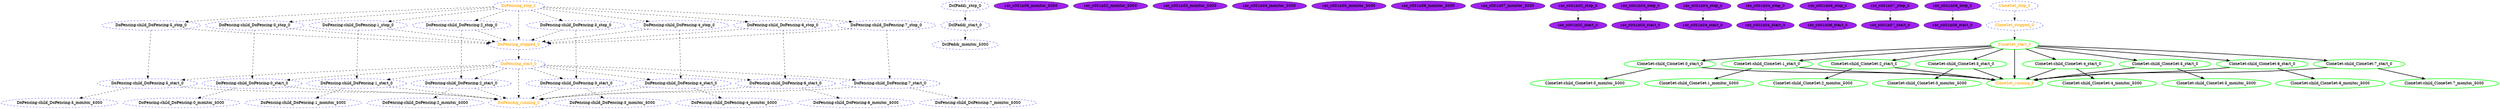 digraph "g" {
	size = "30,30"
"DoFencing:child_DoFencing:5_monitor_5000" [ style="dashed" color="blue" fontcolor="black" ]
"DcIPaddr_monitor_5000" [ style="dashed" color="blue" fontcolor="black" ]
"DoFencing:child_DoFencing:7_monitor_5000" [ style="dashed" color="blue" fontcolor="black" ]
"rsc_c001n08_monitor_5000" [ font_color=black style=filled fillcolor=purple ]
"rsc_c001n02_monitor_5000" [ font_color=black style=filled fillcolor=purple ]
"DoFencing:child_DoFencing:6_monitor_5000" [ style="dashed" color="blue" fontcolor="black" ]
"DoFencing:child_DoFencing:0_monitor_5000" [ style="dashed" color="blue" fontcolor="black" ]
"rsc_c001n03_monitor_5000" [ font_color=black style=filled fillcolor=purple ]
"DoFencing:child_DoFencing:1_monitor_5000" [ style="dashed" color="blue" fontcolor="black" ]
"rsc_c001n04_monitor_5000" [ font_color=black style=filled fillcolor=purple ]
"DoFencing:child_DoFencing:2_monitor_5000" [ style="dashed" color="blue" fontcolor="black" ]
"rsc_c001n05_monitor_5000" [ font_color=black style=filled fillcolor=purple ]
"DoFencing:child_DoFencing:3_monitor_5000" [ style="dashed" color="blue" fontcolor="black" ]
"rsc_c001n06_monitor_5000" [ font_color=black style=filled fillcolor=purple ]
"DoFencing:child_DoFencing:4_monitor_5000" [ style="dashed" color="blue" fontcolor="black" ]
"rsc_c001n07_monitor_5000" [ font_color=black style=filled fillcolor=purple ]
"DcIPaddr_stop_0" [ style="dashed" color="blue" fontcolor="black" ]
"DcIPaddr_start_0" [ style="dashed" color="blue" fontcolor="black" ]
"rsc_c001n02_stop_0" [ font_color=black style=filled fillcolor=purple ]
"rsc_c001n02_start_0" [ font_color=black style=filled fillcolor=purple ]
"rsc_c001n03_stop_0" [ font_color=black style=filled fillcolor=purple ]
"rsc_c001n03_start_0" [ font_color=black style=filled fillcolor=purple ]
"rsc_c001n04_stop_0" [ font_color=black style=filled fillcolor=purple ]
"rsc_c001n04_start_0" [ font_color=black style=filled fillcolor=purple ]
"rsc_c001n05_stop_0" [ font_color=black style=filled fillcolor=purple ]
"rsc_c001n05_start_0" [ font_color=black style=filled fillcolor=purple ]
"rsc_c001n06_stop_0" [ font_color=black style=filled fillcolor=purple ]
"rsc_c001n06_start_0" [ font_color=black style=filled fillcolor=purple ]
"rsc_c001n07_stop_0" [ font_color=black style=filled fillcolor=purple ]
"rsc_c001n07_start_0" [ font_color=black style=filled fillcolor=purple ]
"rsc_c001n08_stop_0" [ font_color=black style=filled fillcolor=purple ]
"rsc_c001n08_start_0" [ font_color=black style=filled fillcolor=purple ]
"DoFencing:child_DoFencing:0_stop_0" [ style="dashed" color="blue" fontcolor="black" ]
"DoFencing:child_DoFencing:0_start_0" [ style="dashed" color="blue" fontcolor="black" ]
"DoFencing:child_DoFencing:1_stop_0" [ style="dashed" color="blue" fontcolor="black" ]
"DoFencing:child_DoFencing:1_start_0" [ style="dashed" color="blue" fontcolor="black" ]
"DoFencing:child_DoFencing:2_stop_0" [ style="dashed" color="blue" fontcolor="black" ]
"DoFencing:child_DoFencing:2_start_0" [ style="dashed" color="blue" fontcolor="black" ]
"DoFencing:child_DoFencing:3_stop_0" [ style="dashed" color="blue" fontcolor="black" ]
"DoFencing:child_DoFencing:3_start_0" [ style="dashed" color="blue" fontcolor="black" ]
"DoFencing:child_DoFencing:4_stop_0" [ style="dashed" color="blue" fontcolor="black" ]
"DoFencing:child_DoFencing:4_start_0" [ style="dashed" color="blue" fontcolor="black" ]
"DoFencing:child_DoFencing:5_stop_0" [ style="dashed" color="blue" fontcolor="black" ]
"DoFencing:child_DoFencing:5_start_0" [ style="dashed" color="blue" fontcolor="black" ]
"DoFencing:child_DoFencing:6_stop_0" [ style="dashed" color="blue" fontcolor="black" ]
"DoFencing:child_DoFencing:6_start_0" [ style="dashed" color="blue" fontcolor="black" ]
"DoFencing:child_DoFencing:7_stop_0" [ style="dashed" color="blue" fontcolor="black" ]
"DoFencing:child_DoFencing:7_start_0" [ style="dashed" color="blue" fontcolor="black" ]
"DoFencing_start_0" [ style="dashed" color="blue" fontcolor="orange" ]
"DoFencing_running_0" [ style="dashed" color="blue" fontcolor="orange" ]
"DoFencing_stop_0" [ style="dashed" color="blue" fontcolor="orange" ]
"DoFencing_stopped_0" [ style="dashed" color="blue" fontcolor="orange" ]
"CloneSet:child_CloneSet:0_start_0" [ tooltip="c001n09" style=bold color="green" fontcolor="black" ]
"CloneSet:child_CloneSet:0_monitor_5000" [ tooltip="c001n09" style=bold color="green" fontcolor="black" ]
"CloneSet:child_CloneSet:1_start_0" [ tooltip="c001n02" style=bold color="green" fontcolor="black" ]
"CloneSet:child_CloneSet:1_monitor_5000" [ tooltip="c001n02" style=bold color="green" fontcolor="black" ]
"CloneSet:child_CloneSet:2_start_0" [ tooltip="c001n03" style=bold color="green" fontcolor="black" ]
"CloneSet:child_CloneSet:2_monitor_5000" [ tooltip="c001n03" style=bold color="green" fontcolor="black" ]
"CloneSet:child_CloneSet:3_start_0" [ tooltip="c001n04" style=bold color="green" fontcolor="black" ]
"CloneSet:child_CloneSet:3_monitor_5000" [ tooltip="c001n04" style=bold color="green" fontcolor="black" ]
"CloneSet:child_CloneSet:4_start_0" [ tooltip="c001n05" style=bold color="green" fontcolor="black" ]
"CloneSet:child_CloneSet:4_monitor_5000" [ tooltip="c001n05" style=bold color="green" fontcolor="black" ]
"CloneSet:child_CloneSet:5_start_0" [ tooltip="c001n06" style=bold color="green" fontcolor="black" ]
"CloneSet:child_CloneSet:5_monitor_5000" [ tooltip="c001n06" style=bold color="green" fontcolor="black" ]
"CloneSet:child_CloneSet:6_start_0" [ tooltip="c001n07" style=bold color="green" fontcolor="black" ]
"CloneSet:child_CloneSet:6_monitor_5000" [ tooltip="c001n07" style=bold color="green" fontcolor="black" ]
"CloneSet:child_CloneSet:7_start_0" [ tooltip="c001n08" style=bold color="green" fontcolor="black" ]
"CloneSet:child_CloneSet:7_monitor_5000" [ tooltip="c001n08" style=bold color="green" fontcolor="black" ]
"CloneSet_start_0" [ tooltip="" style=bold color="green" fontcolor="orange" ]
"CloneSet_running_0" [ tooltip="" style=bold color="green" fontcolor="orange" ]
"CloneSet_stop_0" [ style="dashed" color="blue" fontcolor="orange" ]
"CloneSet_stopped_0" [ style="dashed" color="blue" fontcolor="orange" ]
"DoFencing:child_DoFencing:5_start_0" -> "DoFencing:child_DoFencing:5_monitor_5000" [ style = dashed]
"DcIPaddr_start_0" -> "DcIPaddr_monitor_5000" [ style = dashed]
"DoFencing:child_DoFencing:7_start_0" -> "DoFencing:child_DoFencing:7_monitor_5000" [ style = dashed]
"DoFencing:child_DoFencing:6_start_0" -> "DoFencing:child_DoFencing:6_monitor_5000" [ style = dashed]
"DoFencing:child_DoFencing:0_start_0" -> "DoFencing:child_DoFencing:0_monitor_5000" [ style = dashed]
"DoFencing:child_DoFencing:1_start_0" -> "DoFencing:child_DoFencing:1_monitor_5000" [ style = dashed]
"DoFencing:child_DoFencing:2_start_0" -> "DoFencing:child_DoFencing:2_monitor_5000" [ style = dashed]
"DoFencing:child_DoFencing:3_start_0" -> "DoFencing:child_DoFencing:3_monitor_5000" [ style = dashed]
"DoFencing:child_DoFencing:4_start_0" -> "DoFencing:child_DoFencing:4_monitor_5000" [ style = dashed]
"DcIPaddr_stop_0" -> "DcIPaddr_start_0" [ style = dashed]
"rsc_c001n02_stop_0" -> "rsc_c001n02_start_0" [ style = dashed]
"rsc_c001n03_stop_0" -> "rsc_c001n03_start_0" [ style = dashed]
"rsc_c001n04_stop_0" -> "rsc_c001n04_start_0" [ style = dashed]
"rsc_c001n05_stop_0" -> "rsc_c001n05_start_0" [ style = dashed]
"rsc_c001n06_stop_0" -> "rsc_c001n06_start_0" [ style = dashed]
"rsc_c001n07_stop_0" -> "rsc_c001n07_start_0" [ style = dashed]
"rsc_c001n08_stop_0" -> "rsc_c001n08_start_0" [ style = dashed]
"DoFencing_stop_0" -> "DoFencing:child_DoFencing:0_stop_0" [ style = dashed]
"DoFencing:child_DoFencing:0_stop_0" -> "DoFencing:child_DoFencing:0_start_0" [ style = dashed]
"DoFencing_start_0" -> "DoFencing:child_DoFencing:0_start_0" [ style = dashed]
"DoFencing_stop_0" -> "DoFencing:child_DoFencing:1_stop_0" [ style = dashed]
"DoFencing:child_DoFencing:1_stop_0" -> "DoFencing:child_DoFencing:1_start_0" [ style = dashed]
"DoFencing_start_0" -> "DoFencing:child_DoFencing:1_start_0" [ style = dashed]
"DoFencing_stop_0" -> "DoFencing:child_DoFencing:2_stop_0" [ style = dashed]
"DoFencing:child_DoFencing:2_stop_0" -> "DoFencing:child_DoFencing:2_start_0" [ style = dashed]
"DoFencing_start_0" -> "DoFencing:child_DoFencing:2_start_0" [ style = dashed]
"DoFencing_stop_0" -> "DoFencing:child_DoFencing:3_stop_0" [ style = dashed]
"DoFencing:child_DoFencing:3_stop_0" -> "DoFencing:child_DoFencing:3_start_0" [ style = dashed]
"DoFencing_start_0" -> "DoFencing:child_DoFencing:3_start_0" [ style = dashed]
"DoFencing_stop_0" -> "DoFencing:child_DoFencing:4_stop_0" [ style = dashed]
"DoFencing:child_DoFencing:4_stop_0" -> "DoFencing:child_DoFencing:4_start_0" [ style = dashed]
"DoFencing_start_0" -> "DoFencing:child_DoFencing:4_start_0" [ style = dashed]
"DoFencing_stop_0" -> "DoFencing:child_DoFencing:5_stop_0" [ style = dashed]
"DoFencing:child_DoFencing:5_stop_0" -> "DoFencing:child_DoFencing:5_start_0" [ style = dashed]
"DoFencing_start_0" -> "DoFencing:child_DoFencing:5_start_0" [ style = dashed]
"DoFencing_stop_0" -> "DoFencing:child_DoFencing:6_stop_0" [ style = dashed]
"DoFencing:child_DoFencing:6_stop_0" -> "DoFencing:child_DoFencing:6_start_0" [ style = dashed]
"DoFencing_start_0" -> "DoFencing:child_DoFencing:6_start_0" [ style = dashed]
"DoFencing_stop_0" -> "DoFencing:child_DoFencing:7_stop_0" [ style = dashed]
"DoFencing:child_DoFencing:7_stop_0" -> "DoFencing:child_DoFencing:7_start_0" [ style = dashed]
"DoFencing_start_0" -> "DoFencing:child_DoFencing:7_start_0" [ style = dashed]
"DoFencing_stopped_0" -> "DoFencing_start_0" [ style = dashed]
"DoFencing_start_0" -> "DoFencing_running_0" [ style = dashed]
"DoFencing:child_DoFencing:0_start_0" -> "DoFencing_running_0" [ style = dashed]
"DoFencing:child_DoFencing:1_start_0" -> "DoFencing_running_0" [ style = dashed]
"DoFencing:child_DoFencing:2_start_0" -> "DoFencing_running_0" [ style = dashed]
"DoFencing:child_DoFencing:3_start_0" -> "DoFencing_running_0" [ style = dashed]
"DoFencing:child_DoFencing:4_start_0" -> "DoFencing_running_0" [ style = dashed]
"DoFencing:child_DoFencing:5_start_0" -> "DoFencing_running_0" [ style = dashed]
"DoFencing:child_DoFencing:6_start_0" -> "DoFencing_running_0" [ style = dashed]
"DoFencing:child_DoFencing:7_start_0" -> "DoFencing_running_0" [ style = dashed]
"DoFencing_stop_0" -> "DoFencing_stopped_0" [ style = dashed]
"DoFencing:child_DoFencing:0_stop_0" -> "DoFencing_stopped_0" [ style = dashed]
"DoFencing:child_DoFencing:1_stop_0" -> "DoFencing_stopped_0" [ style = dashed]
"DoFencing:child_DoFencing:2_stop_0" -> "DoFencing_stopped_0" [ style = dashed]
"DoFencing:child_DoFencing:3_stop_0" -> "DoFencing_stopped_0" [ style = dashed]
"DoFencing:child_DoFencing:4_stop_0" -> "DoFencing_stopped_0" [ style = dashed]
"DoFencing:child_DoFencing:5_stop_0" -> "DoFencing_stopped_0" [ style = dashed]
"DoFencing:child_DoFencing:6_stop_0" -> "DoFencing_stopped_0" [ style = dashed]
"DoFencing:child_DoFencing:7_stop_0" -> "DoFencing_stopped_0" [ style = dashed]
"CloneSet_start_0" -> "CloneSet:child_CloneSet:0_start_0" [ style = bold]
"CloneSet:child_CloneSet:0_start_0" -> "CloneSet:child_CloneSet:0_monitor_5000" [ style = bold]
"CloneSet_start_0" -> "CloneSet:child_CloneSet:1_start_0" [ style = bold]
"CloneSet:child_CloneSet:1_start_0" -> "CloneSet:child_CloneSet:1_monitor_5000" [ style = bold]
"CloneSet_start_0" -> "CloneSet:child_CloneSet:2_start_0" [ style = bold]
"CloneSet:child_CloneSet:2_start_0" -> "CloneSet:child_CloneSet:2_monitor_5000" [ style = bold]
"CloneSet_start_0" -> "CloneSet:child_CloneSet:3_start_0" [ style = bold]
"CloneSet:child_CloneSet:3_start_0" -> "CloneSet:child_CloneSet:3_monitor_5000" [ style = bold]
"CloneSet_start_0" -> "CloneSet:child_CloneSet:4_start_0" [ style = bold]
"CloneSet:child_CloneSet:4_start_0" -> "CloneSet:child_CloneSet:4_monitor_5000" [ style = bold]
"CloneSet_start_0" -> "CloneSet:child_CloneSet:5_start_0" [ style = bold]
"CloneSet:child_CloneSet:5_start_0" -> "CloneSet:child_CloneSet:5_monitor_5000" [ style = bold]
"CloneSet_start_0" -> "CloneSet:child_CloneSet:6_start_0" [ style = bold]
"CloneSet:child_CloneSet:6_start_0" -> "CloneSet:child_CloneSet:6_monitor_5000" [ style = bold]
"CloneSet_start_0" -> "CloneSet:child_CloneSet:7_start_0" [ style = bold]
"CloneSet:child_CloneSet:7_start_0" -> "CloneSet:child_CloneSet:7_monitor_5000" [ style = bold]
"CloneSet_stopped_0" -> "CloneSet_start_0" [ style = dashed]
"CloneSet:child_CloneSet:0_start_0" -> "CloneSet_running_0" [ style = bold]
"CloneSet:child_CloneSet:1_start_0" -> "CloneSet_running_0" [ style = bold]
"CloneSet:child_CloneSet:2_start_0" -> "CloneSet_running_0" [ style = bold]
"CloneSet:child_CloneSet:3_start_0" -> "CloneSet_running_0" [ style = bold]
"CloneSet:child_CloneSet:4_start_0" -> "CloneSet_running_0" [ style = bold]
"CloneSet:child_CloneSet:5_start_0" -> "CloneSet_running_0" [ style = bold]
"CloneSet:child_CloneSet:6_start_0" -> "CloneSet_running_0" [ style = bold]
"CloneSet:child_CloneSet:7_start_0" -> "CloneSet_running_0" [ style = bold]
"CloneSet_start_0" -> "CloneSet_running_0" [ style = bold]
"CloneSet_stop_0" -> "CloneSet_stopped_0" [ style = dashed]
}
